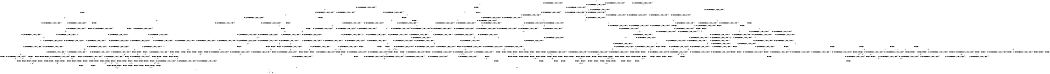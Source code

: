digraph BCG {
size = "7, 10.5";
center = TRUE;
node [shape = circle];
0 [peripheries = 2];
0 -> 1 [label = "EX !0 !ATOMIC_EXCH_BRANCH (1, +1, TRUE, +0, 2, TRUE) !{}"];
0 -> 2 [label = "EX !2 !ATOMIC_EXCH_BRANCH (1, +0, FALSE, +0, 3, TRUE) !{}"];
0 -> 3 [label = "EX !1 !ATOMIC_EXCH_BRANCH (1, +0, TRUE, +0, 1, TRUE) !{}"];
0 -> 4 [label = "EX !0 !ATOMIC_EXCH_BRANCH (1, +1, TRUE, +0, 2, TRUE) !{}"];
0 -> 5 [label = "EX !2 !ATOMIC_EXCH_BRANCH (1, +0, FALSE, +0, 3, TRUE) !{}"];
0 -> 6 [label = "EX !1 !ATOMIC_EXCH_BRANCH (1, +0, TRUE, +0, 1, TRUE) !{}"];
1 -> 7 [label = "EX !2 !ATOMIC_EXCH_BRANCH (1, +0, FALSE, +0, 3, FALSE) !{}"];
2 -> 8 [label = "EX !0 !ATOMIC_EXCH_BRANCH (1, +1, TRUE, +0, 2, TRUE) !{}"];
3 -> 9 [label = "EX !0 !ATOMIC_EXCH_BRANCH (1, +1, TRUE, +0, 2, TRUE) !{}"];
4 -> 7 [label = "EX !2 !ATOMIC_EXCH_BRANCH (1, +0, FALSE, +0, 3, FALSE) !{}"];
4 -> 10 [label = "EX !1 !ATOMIC_EXCH_BRANCH (1, +0, TRUE, +0, 1, FALSE) !{}"];
4 -> 11 [label = "TERMINATE !0"];
4 -> 12 [label = "EX !2 !ATOMIC_EXCH_BRANCH (1, +0, FALSE, +0, 3, FALSE) !{}"];
4 -> 13 [label = "EX !1 !ATOMIC_EXCH_BRANCH (1, +0, TRUE, +0, 1, FALSE) !{}"];
4 -> 14 [label = "TERMINATE !0"];
5 -> 8 [label = "EX !0 !ATOMIC_EXCH_BRANCH (1, +1, TRUE, +0, 2, TRUE) !{}"];
5 -> 15 [label = "EX !1 !ATOMIC_EXCH_BRANCH (1, +0, TRUE, +0, 1, TRUE) !{}"];
5 -> 16 [label = "TERMINATE !2"];
5 -> 17 [label = "EX !0 !ATOMIC_EXCH_BRANCH (1, +1, TRUE, +0, 2, TRUE) !{}"];
5 -> 18 [label = "EX !1 !ATOMIC_EXCH_BRANCH (1, +0, TRUE, +0, 1, TRUE) !{}"];
5 -> 19 [label = "TERMINATE !2"];
6 -> 3 [label = "EX !1 !ATOMIC_EXCH_BRANCH (1, +0, TRUE, +0, 1, TRUE) !{}"];
6 -> 9 [label = "EX !0 !ATOMIC_EXCH_BRANCH (1, +1, TRUE, +0, 2, TRUE) !{}"];
6 -> 20 [label = "EX !2 !ATOMIC_EXCH_BRANCH (1, +0, FALSE, +0, 3, TRUE) !{}"];
6 -> 6 [label = "EX !1 !ATOMIC_EXCH_BRANCH (1, +0, TRUE, +0, 1, TRUE) !{}"];
6 -> 21 [label = "EX !0 !ATOMIC_EXCH_BRANCH (1, +1, TRUE, +0, 2, TRUE) !{}"];
6 -> 22 [label = "EX !2 !ATOMIC_EXCH_BRANCH (1, +0, FALSE, +0, 3, TRUE) !{}"];
7 -> 23 [label = "EX !2 !ATOMIC_EXCH_BRANCH (1, +1, TRUE, +1, 1, TRUE) !{}"];
8 -> 24 [label = "EX !1 !ATOMIC_EXCH_BRANCH (1, +0, TRUE, +0, 1, FALSE) !{}"];
9 -> 10 [label = "EX !1 !ATOMIC_EXCH_BRANCH (1, +0, TRUE, +0, 1, FALSE) !{}"];
10 -> 25 [label = "EX !2 !ATOMIC_EXCH_BRANCH (1, +0, FALSE, +0, 3, TRUE) !{}"];
11 -> 26 [label = "EX !2 !ATOMIC_EXCH_BRANCH (1, +0, FALSE, +0, 3, FALSE) !{}"];
12 -> 23 [label = "EX !2 !ATOMIC_EXCH_BRANCH (1, +1, TRUE, +1, 1, TRUE) !{}"];
12 -> 27 [label = "EX !1 !ATOMIC_EXCH_BRANCH (1, +0, TRUE, +0, 1, FALSE) !{}"];
12 -> 28 [label = "TERMINATE !0"];
12 -> 29 [label = "EX !2 !ATOMIC_EXCH_BRANCH (1, +1, TRUE, +1, 1, TRUE) !{}"];
12 -> 30 [label = "EX !1 !ATOMIC_EXCH_BRANCH (1, +0, TRUE, +0, 1, FALSE) !{}"];
12 -> 31 [label = "TERMINATE !0"];
13 -> 25 [label = "EX !2 !ATOMIC_EXCH_BRANCH (1, +0, FALSE, +0, 3, TRUE) !{}"];
13 -> 32 [label = "TERMINATE !0"];
13 -> 33 [label = "TERMINATE !1"];
13 -> 34 [label = "EX !2 !ATOMIC_EXCH_BRANCH (1, +0, FALSE, +0, 3, TRUE) !{}"];
13 -> 35 [label = "TERMINATE !0"];
13 -> 36 [label = "TERMINATE !1"];
14 -> 26 [label = "EX !2 !ATOMIC_EXCH_BRANCH (1, +0, FALSE, +0, 3, FALSE) !{}"];
14 -> 37 [label = "EX !1 !ATOMIC_EXCH_BRANCH (1, +0, TRUE, +0, 1, FALSE) !{}"];
14 -> 38 [label = "EX !2 !ATOMIC_EXCH_BRANCH (1, +0, FALSE, +0, 3, FALSE) !{}"];
14 -> 39 [label = "EX !1 !ATOMIC_EXCH_BRANCH (1, +0, TRUE, +0, 1, FALSE) !{}"];
15 -> 40 [label = "EX !0 !ATOMIC_EXCH_BRANCH (1, +1, TRUE, +0, 2, TRUE) !{}"];
16 -> 41 [label = "EX !0 !ATOMIC_EXCH_BRANCH (1, +1, TRUE, +0, 2, TRUE) !{}"];
17 -> 24 [label = "EX !1 !ATOMIC_EXCH_BRANCH (1, +0, TRUE, +0, 1, FALSE) !{}"];
17 -> 42 [label = "TERMINATE !0"];
17 -> 43 [label = "TERMINATE !2"];
17 -> 44 [label = "EX !1 !ATOMIC_EXCH_BRANCH (1, +0, TRUE, +0, 1, FALSE) !{}"];
17 -> 45 [label = "TERMINATE !0"];
17 -> 46 [label = "TERMINATE !2"];
18 -> 15 [label = "EX !1 !ATOMIC_EXCH_BRANCH (1, +0, TRUE, +0, 1, TRUE) !{}"];
18 -> 40 [label = "EX !0 !ATOMIC_EXCH_BRANCH (1, +1, TRUE, +0, 2, TRUE) !{}"];
18 -> 47 [label = "TERMINATE !2"];
18 -> 18 [label = "EX !1 !ATOMIC_EXCH_BRANCH (1, +0, TRUE, +0, 1, TRUE) !{}"];
18 -> 48 [label = "EX !0 !ATOMIC_EXCH_BRANCH (1, +1, TRUE, +0, 2, TRUE) !{}"];
18 -> 49 [label = "TERMINATE !2"];
19 -> 41 [label = "EX !0 !ATOMIC_EXCH_BRANCH (1, +1, TRUE, +0, 2, TRUE) !{}"];
19 -> 50 [label = "EX !1 !ATOMIC_EXCH_BRANCH (1, +0, TRUE, +0, 1, TRUE) !{}"];
19 -> 51 [label = "EX !0 !ATOMIC_EXCH_BRANCH (1, +1, TRUE, +0, 2, TRUE) !{}"];
19 -> 52 [label = "EX !1 !ATOMIC_EXCH_BRANCH (1, +0, TRUE, +0, 1, TRUE) !{}"];
20 -> 15 [label = "EX !1 !ATOMIC_EXCH_BRANCH (1, +0, TRUE, +0, 1, TRUE) !{}"];
21 -> 10 [label = "EX !1 !ATOMIC_EXCH_BRANCH (1, +0, TRUE, +0, 1, FALSE) !{}"];
21 -> 53 [label = "EX !2 !ATOMIC_EXCH_BRANCH (1, +0, FALSE, +0, 3, FALSE) !{}"];
21 -> 54 [label = "TERMINATE !0"];
21 -> 13 [label = "EX !1 !ATOMIC_EXCH_BRANCH (1, +0, TRUE, +0, 1, FALSE) !{}"];
21 -> 55 [label = "EX !2 !ATOMIC_EXCH_BRANCH (1, +0, FALSE, +0, 3, FALSE) !{}"];
21 -> 56 [label = "TERMINATE !0"];
22 -> 15 [label = "EX !1 !ATOMIC_EXCH_BRANCH (1, +0, TRUE, +0, 1, TRUE) !{}"];
22 -> 40 [label = "EX !0 !ATOMIC_EXCH_BRANCH (1, +1, TRUE, +0, 2, TRUE) !{}"];
22 -> 47 [label = "TERMINATE !2"];
22 -> 18 [label = "EX !1 !ATOMIC_EXCH_BRANCH (1, +0, TRUE, +0, 1, TRUE) !{}"];
22 -> 48 [label = "EX !0 !ATOMIC_EXCH_BRANCH (1, +1, TRUE, +0, 2, TRUE) !{}"];
22 -> 49 [label = "TERMINATE !2"];
23 -> 57 [label = "EX !1 !ATOMIC_EXCH_BRANCH (1, +0, TRUE, +0, 1, FALSE) !{}"];
24 -> 58 [label = "TERMINATE !0"];
25 -> 58 [label = "TERMINATE !0"];
26 -> 59 [label = "EX !2 !ATOMIC_EXCH_BRANCH (1, +1, TRUE, +1, 1, TRUE) !{}"];
27 -> 60 [label = "EX !2 !ATOMIC_EXCH_BRANCH (1, +1, TRUE, +1, 1, FALSE) !{}"];
28 -> 61 [label = "EX !1 !ATOMIC_EXCH_BRANCH (1, +0, TRUE, +0, 1, FALSE) !{}"];
29 -> 7 [label = "EX !2 !ATOMIC_EXCH_BRANCH (1, +0, FALSE, +0, 3, FALSE) !{}"];
29 -> 57 [label = "EX !1 !ATOMIC_EXCH_BRANCH (1, +0, TRUE, +0, 1, FALSE) !{}"];
29 -> 62 [label = "TERMINATE !0"];
29 -> 12 [label = "EX !2 !ATOMIC_EXCH_BRANCH (1, +0, FALSE, +0, 3, FALSE) !{}"];
29 -> 63 [label = "EX !1 !ATOMIC_EXCH_BRANCH (1, +0, TRUE, +0, 1, FALSE) !{}"];
29 -> 64 [label = "TERMINATE !0"];
30 -> 60 [label = "EX !2 !ATOMIC_EXCH_BRANCH (1, +1, TRUE, +1, 1, FALSE) !{}"];
30 -> 65 [label = "TERMINATE !0"];
30 -> 66 [label = "TERMINATE !1"];
30 -> 67 [label = "EX !2 !ATOMIC_EXCH_BRANCH (1, +1, TRUE, +1, 1, FALSE) !{}"];
30 -> 68 [label = "TERMINATE !0"];
30 -> 69 [label = "TERMINATE !1"];
31 -> 61 [label = "EX !1 !ATOMIC_EXCH_BRANCH (1, +0, TRUE, +0, 1, FALSE) !{}"];
31 -> 59 [label = "EX !2 !ATOMIC_EXCH_BRANCH (1, +1, TRUE, +1, 1, TRUE) !{}"];
31 -> 70 [label = "EX !1 !ATOMIC_EXCH_BRANCH (1, +0, TRUE, +0, 1, FALSE) !{}"];
31 -> 71 [label = "EX !2 !ATOMIC_EXCH_BRANCH (1, +1, TRUE, +1, 1, TRUE) !{}"];
32 -> 72 [label = "EX !2 !ATOMIC_EXCH_BRANCH (1, +0, FALSE, +0, 3, TRUE) !{}"];
33 -> 73 [label = "EX !2 !ATOMIC_EXCH_BRANCH (1, +0, FALSE, +0, 3, TRUE) !{}"];
34 -> 58 [label = "TERMINATE !0"];
34 -> 74 [label = "TERMINATE !2"];
34 -> 75 [label = "TERMINATE !1"];
34 -> 76 [label = "TERMINATE !0"];
34 -> 77 [label = "TERMINATE !2"];
34 -> 78 [label = "TERMINATE !1"];
35 -> 72 [label = "EX !2 !ATOMIC_EXCH_BRANCH (1, +0, FALSE, +0, 3, TRUE) !{}"];
35 -> 79 [label = "TERMINATE !1"];
35 -> 80 [label = "EX !2 !ATOMIC_EXCH_BRANCH (1, +0, FALSE, +0, 3, TRUE) !{}"];
35 -> 81 [label = "TERMINATE !1"];
36 -> 73 [label = "EX !2 !ATOMIC_EXCH_BRANCH (1, +0, FALSE, +0, 3, TRUE) !{}"];
36 -> 79 [label = "TERMINATE !0"];
36 -> 82 [label = "EX !2 !ATOMIC_EXCH_BRANCH (1, +0, FALSE, +0, 3, TRUE) !{}"];
36 -> 81 [label = "TERMINATE !0"];
37 -> 72 [label = "EX !2 !ATOMIC_EXCH_BRANCH (1, +0, FALSE, +0, 3, TRUE) !{}"];
38 -> 59 [label = "EX !2 !ATOMIC_EXCH_BRANCH (1, +1, TRUE, +1, 1, TRUE) !{}"];
38 -> 61 [label = "EX !1 !ATOMIC_EXCH_BRANCH (1, +0, TRUE, +0, 1, FALSE) !{}"];
38 -> 71 [label = "EX !2 !ATOMIC_EXCH_BRANCH (1, +1, TRUE, +1, 1, TRUE) !{}"];
38 -> 70 [label = "EX !1 !ATOMIC_EXCH_BRANCH (1, +0, TRUE, +0, 1, FALSE) !{}"];
39 -> 72 [label = "EX !2 !ATOMIC_EXCH_BRANCH (1, +0, FALSE, +0, 3, TRUE) !{}"];
39 -> 79 [label = "TERMINATE !1"];
39 -> 80 [label = "EX !2 !ATOMIC_EXCH_BRANCH (1, +0, FALSE, +0, 3, TRUE) !{}"];
39 -> 81 [label = "TERMINATE !1"];
40 -> 24 [label = "EX !1 !ATOMIC_EXCH_BRANCH (1, +0, TRUE, +0, 1, FALSE) !{}"];
41 -> 83 [label = "EX !1 !ATOMIC_EXCH_BRANCH (1, +0, TRUE, +0, 1, FALSE) !{}"];
42 -> 84 [label = "EX !1 !ATOMIC_EXCH_BRANCH (1, +0, TRUE, +0, 1, FALSE) !{}"];
43 -> 83 [label = "EX !1 !ATOMIC_EXCH_BRANCH (1, +0, TRUE, +0, 1, FALSE) !{}"];
44 -> 58 [label = "TERMINATE !0"];
44 -> 74 [label = "TERMINATE !2"];
44 -> 75 [label = "TERMINATE !1"];
44 -> 76 [label = "TERMINATE !0"];
44 -> 77 [label = "TERMINATE !2"];
44 -> 78 [label = "TERMINATE !1"];
45 -> 84 [label = "EX !1 !ATOMIC_EXCH_BRANCH (1, +0, TRUE, +0, 1, FALSE) !{}"];
45 -> 85 [label = "TERMINATE !2"];
45 -> 86 [label = "EX !1 !ATOMIC_EXCH_BRANCH (1, +0, TRUE, +0, 1, FALSE) !{}"];
45 -> 87 [label = "TERMINATE !2"];
46 -> 83 [label = "EX !1 !ATOMIC_EXCH_BRANCH (1, +0, TRUE, +0, 1, FALSE) !{}"];
46 -> 85 [label = "TERMINATE !0"];
46 -> 88 [label = "EX !1 !ATOMIC_EXCH_BRANCH (1, +0, TRUE, +0, 1, FALSE) !{}"];
46 -> 87 [label = "TERMINATE !0"];
47 -> 89 [label = "EX !0 !ATOMIC_EXCH_BRANCH (1, +1, TRUE, +0, 2, TRUE) !{}"];
48 -> 24 [label = "EX !1 !ATOMIC_EXCH_BRANCH (1, +0, TRUE, +0, 1, FALSE) !{}"];
48 -> 90 [label = "TERMINATE !0"];
48 -> 91 [label = "TERMINATE !2"];
48 -> 44 [label = "EX !1 !ATOMIC_EXCH_BRANCH (1, +0, TRUE, +0, 1, FALSE) !{}"];
48 -> 92 [label = "TERMINATE !0"];
48 -> 93 [label = "TERMINATE !2"];
49 -> 89 [label = "EX !0 !ATOMIC_EXCH_BRANCH (1, +1, TRUE, +0, 2, TRUE) !{}"];
49 -> 50 [label = "EX !1 !ATOMIC_EXCH_BRANCH (1, +0, TRUE, +0, 1, TRUE) !{}"];
49 -> 94 [label = "EX !0 !ATOMIC_EXCH_BRANCH (1, +1, TRUE, +0, 2, TRUE) !{}"];
49 -> 52 [label = "EX !1 !ATOMIC_EXCH_BRANCH (1, +0, TRUE, +0, 1, TRUE) !{}"];
50 -> 89 [label = "EX !0 !ATOMIC_EXCH_BRANCH (1, +1, TRUE, +0, 2, TRUE) !{}"];
51 -> 83 [label = "EX !1 !ATOMIC_EXCH_BRANCH (1, +0, TRUE, +0, 1, FALSE) !{}"];
51 -> 85 [label = "TERMINATE !0"];
51 -> 88 [label = "EX !1 !ATOMIC_EXCH_BRANCH (1, +0, TRUE, +0, 1, FALSE) !{}"];
51 -> 87 [label = "TERMINATE !0"];
52 -> 50 [label = "EX !1 !ATOMIC_EXCH_BRANCH (1, +0, TRUE, +0, 1, TRUE) !{}"];
52 -> 89 [label = "EX !0 !ATOMIC_EXCH_BRANCH (1, +1, TRUE, +0, 2, TRUE) !{}"];
52 -> 52 [label = "EX !1 !ATOMIC_EXCH_BRANCH (1, +0, TRUE, +0, 1, TRUE) !{}"];
52 -> 94 [label = "EX !0 !ATOMIC_EXCH_BRANCH (1, +1, TRUE, +0, 2, TRUE) !{}"];
53 -> 27 [label = "EX !1 !ATOMIC_EXCH_BRANCH (1, +0, TRUE, +0, 1, FALSE) !{}"];
54 -> 95 [label = "EX !2 !ATOMIC_EXCH_BRANCH (1, +0, FALSE, +0, 3, FALSE) !{}"];
55 -> 27 [label = "EX !1 !ATOMIC_EXCH_BRANCH (1, +0, TRUE, +0, 1, FALSE) !{}"];
55 -> 96 [label = "EX !2 !ATOMIC_EXCH_BRANCH (1, +1, TRUE, +1, 1, TRUE) !{}"];
55 -> 97 [label = "TERMINATE !0"];
55 -> 30 [label = "EX !1 !ATOMIC_EXCH_BRANCH (1, +0, TRUE, +0, 1, FALSE) !{}"];
55 -> 98 [label = "EX !2 !ATOMIC_EXCH_BRANCH (1, +1, TRUE, +1, 1, TRUE) !{}"];
55 -> 99 [label = "TERMINATE !0"];
56 -> 95 [label = "EX !2 !ATOMIC_EXCH_BRANCH (1, +0, FALSE, +0, 3, FALSE) !{}"];
56 -> 37 [label = "EX !1 !ATOMIC_EXCH_BRANCH (1, +0, TRUE, +0, 1, FALSE) !{}"];
56 -> 100 [label = "EX !2 !ATOMIC_EXCH_BRANCH (1, +0, FALSE, +0, 3, FALSE) !{}"];
56 -> 39 [label = "EX !1 !ATOMIC_EXCH_BRANCH (1, +0, TRUE, +0, 1, FALSE) !{}"];
57 -> 25 [label = "EX !2 !ATOMIC_EXCH_BRANCH (1, +0, FALSE, +0, 3, TRUE) !{}"];
58 -> 101 [label = "TERMINATE !2"];
59 -> 102 [label = "EX !1 !ATOMIC_EXCH_BRANCH (1, +0, TRUE, +0, 1, FALSE) !{}"];
60 -> 103 [label = "TERMINATE !0"];
61 -> 104 [label = "EX !2 !ATOMIC_EXCH_BRANCH (1, +1, TRUE, +1, 1, FALSE) !{}"];
62 -> 102 [label = "EX !1 !ATOMIC_EXCH_BRANCH (1, +0, TRUE, +0, 1, FALSE) !{}"];
63 -> 25 [label = "EX !2 !ATOMIC_EXCH_BRANCH (1, +0, FALSE, +0, 3, TRUE) !{}"];
63 -> 105 [label = "TERMINATE !0"];
63 -> 106 [label = "TERMINATE !1"];
63 -> 34 [label = "EX !2 !ATOMIC_EXCH_BRANCH (1, +0, FALSE, +0, 3, TRUE) !{}"];
63 -> 107 [label = "TERMINATE !0"];
63 -> 108 [label = "TERMINATE !1"];
64 -> 102 [label = "EX !1 !ATOMIC_EXCH_BRANCH (1, +0, TRUE, +0, 1, FALSE) !{}"];
64 -> 26 [label = "EX !2 !ATOMIC_EXCH_BRANCH (1, +0, FALSE, +0, 3, FALSE) !{}"];
64 -> 109 [label = "EX !1 !ATOMIC_EXCH_BRANCH (1, +0, TRUE, +0, 1, FALSE) !{}"];
64 -> 38 [label = "EX !2 !ATOMIC_EXCH_BRANCH (1, +0, FALSE, +0, 3, FALSE) !{}"];
65 -> 110 [label = "TERMINATE !1"];
66 -> 110 [label = "TERMINATE !0"];
67 -> 103 [label = "TERMINATE !0"];
67 -> 111 [label = "TERMINATE !2"];
67 -> 112 [label = "TERMINATE !1"];
67 -> 113 [label = "TERMINATE !0"];
67 -> 114 [label = "TERMINATE !2"];
67 -> 115 [label = "TERMINATE !1"];
68 -> 110 [label = "TERMINATE !1"];
68 -> 104 [label = "EX !2 !ATOMIC_EXCH_BRANCH (1, +1, TRUE, +1, 1, FALSE) !{}"];
68 -> 116 [label = "TERMINATE !1"];
68 -> 117 [label = "EX !2 !ATOMIC_EXCH_BRANCH (1, +1, TRUE, +1, 1, FALSE) !{}"];
69 -> 110 [label = "TERMINATE !0"];
69 -> 118 [label = "EX !2 !ATOMIC_EXCH_BRANCH (1, +1, TRUE, +1, 1, FALSE) !{}"];
69 -> 116 [label = "TERMINATE !0"];
69 -> 119 [label = "EX !2 !ATOMIC_EXCH_BRANCH (1, +1, TRUE, +1, 1, FALSE) !{}"];
70 -> 104 [label = "EX !2 !ATOMIC_EXCH_BRANCH (1, +1, TRUE, +1, 1, FALSE) !{}"];
70 -> 110 [label = "TERMINATE !1"];
70 -> 117 [label = "EX !2 !ATOMIC_EXCH_BRANCH (1, +1, TRUE, +1, 1, FALSE) !{}"];
70 -> 116 [label = "TERMINATE !1"];
71 -> 26 [label = "EX !2 !ATOMIC_EXCH_BRANCH (1, +0, FALSE, +0, 3, FALSE) !{}"];
71 -> 102 [label = "EX !1 !ATOMIC_EXCH_BRANCH (1, +0, TRUE, +0, 1, FALSE) !{}"];
71 -> 38 [label = "EX !2 !ATOMIC_EXCH_BRANCH (1, +0, FALSE, +0, 3, FALSE) !{}"];
71 -> 109 [label = "EX !1 !ATOMIC_EXCH_BRANCH (1, +0, TRUE, +0, 1, FALSE) !{}"];
72 -> 101 [label = "TERMINATE !2"];
73 -> 120 [label = "TERMINATE !0"];
74 -> 101 [label = "TERMINATE !0"];
75 -> 120 [label = "TERMINATE !0"];
76 -> 101 [label = "TERMINATE !2"];
76 -> 120 [label = "TERMINATE !1"];
76 -> 121 [label = "TERMINATE !2"];
76 -> 122 [label = "TERMINATE !1"];
77 -> 101 [label = "TERMINATE !0"];
77 -> 123 [label = "TERMINATE !1"];
77 -> 121 [label = "TERMINATE !0"];
77 -> 124 [label = "TERMINATE !1"];
78 -> 120 [label = "TERMINATE !0"];
78 -> 123 [label = "TERMINATE !2"];
78 -> 122 [label = "TERMINATE !0"];
78 -> 124 [label = "TERMINATE !2"];
79 -> 125 [label = "EX !2 !ATOMIC_EXCH_BRANCH (1, +0, FALSE, +0, 3, TRUE) !{}"];
80 -> 101 [label = "TERMINATE !2"];
80 -> 120 [label = "TERMINATE !1"];
80 -> 121 [label = "TERMINATE !2"];
80 -> 122 [label = "TERMINATE !1"];
81 -> 125 [label = "EX !2 !ATOMIC_EXCH_BRANCH (1, +0, FALSE, +0, 3, TRUE) !{}"];
81 -> 126 [label = "EX !2 !ATOMIC_EXCH_BRANCH (1, +0, FALSE, +0, 3, TRUE) !{}"];
82 -> 120 [label = "TERMINATE !0"];
82 -> 123 [label = "TERMINATE !2"];
82 -> 122 [label = "TERMINATE !0"];
82 -> 124 [label = "TERMINATE !2"];
83 -> 101 [label = "TERMINATE !0"];
84 -> 101 [label = "TERMINATE !2"];
85 -> 127 [label = "EX !1 !ATOMIC_EXCH_BRANCH (1, +0, TRUE, +0, 1, FALSE) !{}"];
86 -> 101 [label = "TERMINATE !2"];
86 -> 120 [label = "TERMINATE !1"];
86 -> 121 [label = "TERMINATE !2"];
86 -> 122 [label = "TERMINATE !1"];
87 -> 127 [label = "EX !1 !ATOMIC_EXCH_BRANCH (1, +0, TRUE, +0, 1, FALSE) !{}"];
87 -> 128 [label = "EX !1 !ATOMIC_EXCH_BRANCH (1, +0, TRUE, +0, 1, FALSE) !{}"];
88 -> 101 [label = "TERMINATE !0"];
88 -> 123 [label = "TERMINATE !1"];
88 -> 121 [label = "TERMINATE !0"];
88 -> 124 [label = "TERMINATE !1"];
89 -> 83 [label = "EX !1 !ATOMIC_EXCH_BRANCH (1, +0, TRUE, +0, 1, FALSE) !{}"];
90 -> 129 [label = "TERMINATE !2"];
91 -> 129 [label = "TERMINATE !0"];
92 -> 129 [label = "TERMINATE !2"];
92 -> 84 [label = "EX !1 !ATOMIC_EXCH_BRANCH (1, +0, TRUE, +0, 1, FALSE) !{}"];
92 -> 130 [label = "TERMINATE !2"];
92 -> 86 [label = "EX !1 !ATOMIC_EXCH_BRANCH (1, +0, TRUE, +0, 1, FALSE) !{}"];
93 -> 129 [label = "TERMINATE !0"];
93 -> 83 [label = "EX !1 !ATOMIC_EXCH_BRANCH (1, +0, TRUE, +0, 1, FALSE) !{}"];
93 -> 130 [label = "TERMINATE !0"];
93 -> 88 [label = "EX !1 !ATOMIC_EXCH_BRANCH (1, +0, TRUE, +0, 1, FALSE) !{}"];
94 -> 83 [label = "EX !1 !ATOMIC_EXCH_BRANCH (1, +0, TRUE, +0, 1, FALSE) !{}"];
94 -> 129 [label = "TERMINATE !0"];
94 -> 88 [label = "EX !1 !ATOMIC_EXCH_BRANCH (1, +0, TRUE, +0, 1, FALSE) !{}"];
94 -> 130 [label = "TERMINATE !0"];
95 -> 61 [label = "EX !1 !ATOMIC_EXCH_BRANCH (1, +0, TRUE, +0, 1, FALSE) !{}"];
96 -> 57 [label = "EX !1 !ATOMIC_EXCH_BRANCH (1, +0, TRUE, +0, 1, FALSE) !{}"];
97 -> 61 [label = "EX !1 !ATOMIC_EXCH_BRANCH (1, +0, TRUE, +0, 1, FALSE) !{}"];
98 -> 57 [label = "EX !1 !ATOMIC_EXCH_BRANCH (1, +0, TRUE, +0, 1, FALSE) !{}"];
98 -> 53 [label = "EX !2 !ATOMIC_EXCH_BRANCH (1, +0, FALSE, +0, 3, FALSE) !{}"];
98 -> 131 [label = "TERMINATE !0"];
98 -> 63 [label = "EX !1 !ATOMIC_EXCH_BRANCH (1, +0, TRUE, +0, 1, FALSE) !{}"];
98 -> 55 [label = "EX !2 !ATOMIC_EXCH_BRANCH (1, +0, FALSE, +0, 3, FALSE) !{}"];
98 -> 132 [label = "TERMINATE !0"];
99 -> 61 [label = "EX !1 !ATOMIC_EXCH_BRANCH (1, +0, TRUE, +0, 1, FALSE) !{}"];
99 -> 133 [label = "EX !2 !ATOMIC_EXCH_BRANCH (1, +1, TRUE, +1, 1, TRUE) !{}"];
99 -> 70 [label = "EX !1 !ATOMIC_EXCH_BRANCH (1, +0, TRUE, +0, 1, FALSE) !{}"];
99 -> 134 [label = "EX !2 !ATOMIC_EXCH_BRANCH (1, +1, TRUE, +1, 1, TRUE) !{}"];
100 -> 61 [label = "EX !1 !ATOMIC_EXCH_BRANCH (1, +0, TRUE, +0, 1, FALSE) !{}"];
100 -> 133 [label = "EX !2 !ATOMIC_EXCH_BRANCH (1, +1, TRUE, +1, 1, TRUE) !{}"];
100 -> 70 [label = "EX !1 !ATOMIC_EXCH_BRANCH (1, +0, TRUE, +0, 1, FALSE) !{}"];
100 -> 134 [label = "EX !2 !ATOMIC_EXCH_BRANCH (1, +1, TRUE, +1, 1, TRUE) !{}"];
101 -> 135 [label = "TERMINATE !1"];
102 -> 72 [label = "EX !2 !ATOMIC_EXCH_BRANCH (1, +0, FALSE, +0, 3, TRUE) !{}"];
103 -> 136 [label = "TERMINATE !2"];
104 -> 136 [label = "TERMINATE !2"];
105 -> 137 [label = "TERMINATE !1"];
106 -> 137 [label = "TERMINATE !0"];
107 -> 137 [label = "TERMINATE !1"];
107 -> 72 [label = "EX !2 !ATOMIC_EXCH_BRANCH (1, +0, FALSE, +0, 3, TRUE) !{}"];
107 -> 138 [label = "TERMINATE !1"];
107 -> 80 [label = "EX !2 !ATOMIC_EXCH_BRANCH (1, +0, FALSE, +0, 3, TRUE) !{}"];
108 -> 137 [label = "TERMINATE !0"];
108 -> 73 [label = "EX !2 !ATOMIC_EXCH_BRANCH (1, +0, FALSE, +0, 3, TRUE) !{}"];
108 -> 138 [label = "TERMINATE !0"];
108 -> 82 [label = "EX !2 !ATOMIC_EXCH_BRANCH (1, +0, FALSE, +0, 3, TRUE) !{}"];
109 -> 72 [label = "EX !2 !ATOMIC_EXCH_BRANCH (1, +0, FALSE, +0, 3, TRUE) !{}"];
109 -> 137 [label = "TERMINATE !1"];
109 -> 80 [label = "EX !2 !ATOMIC_EXCH_BRANCH (1, +0, FALSE, +0, 3, TRUE) !{}"];
109 -> 138 [label = "TERMINATE !1"];
110 -> 139 [label = "EX !2 !ATOMIC_EXCH_BRANCH (1, +1, TRUE, +1, 1, FALSE) !{}"];
111 -> 136 [label = "TERMINATE !0"];
112 -> 140 [label = "TERMINATE !0"];
113 -> 136 [label = "TERMINATE !2"];
113 -> 140 [label = "TERMINATE !1"];
113 -> 141 [label = "TERMINATE !2"];
113 -> 142 [label = "TERMINATE !1"];
114 -> 136 [label = "TERMINATE !0"];
114 -> 143 [label = "TERMINATE !1"];
114 -> 141 [label = "TERMINATE !0"];
114 -> 144 [label = "TERMINATE !1"];
115 -> 140 [label = "TERMINATE !0"];
115 -> 143 [label = "TERMINATE !2"];
115 -> 142 [label = "TERMINATE !0"];
115 -> 144 [label = "TERMINATE !2"];
116 -> 139 [label = "EX !2 !ATOMIC_EXCH_BRANCH (1, +1, TRUE, +1, 1, FALSE) !{}"];
116 -> 145 [label = "EX !2 !ATOMIC_EXCH_BRANCH (1, +1, TRUE, +1, 1, FALSE) !{}"];
117 -> 136 [label = "TERMINATE !2"];
117 -> 140 [label = "TERMINATE !1"];
117 -> 141 [label = "TERMINATE !2"];
117 -> 142 [label = "TERMINATE !1"];
118 -> 140 [label = "TERMINATE !0"];
119 -> 140 [label = "TERMINATE !0"];
119 -> 143 [label = "TERMINATE !2"];
119 -> 142 [label = "TERMINATE !0"];
119 -> 144 [label = "TERMINATE !2"];
120 -> 135 [label = "TERMINATE !2"];
121 -> 135 [label = "TERMINATE !1"];
121 -> 146 [label = "TERMINATE !1"];
122 -> 135 [label = "TERMINATE !2"];
122 -> 146 [label = "TERMINATE !2"];
123 -> 135 [label = "TERMINATE !0"];
124 -> 135 [label = "TERMINATE !0"];
124 -> 146 [label = "TERMINATE !0"];
125 -> 135 [label = "TERMINATE !2"];
126 -> 135 [label = "TERMINATE !2"];
126 -> 146 [label = "TERMINATE !2"];
127 -> 135 [label = "TERMINATE !1"];
128 -> 135 [label = "TERMINATE !1"];
128 -> 146 [label = "TERMINATE !1"];
129 -> 127 [label = "EX !1 !ATOMIC_EXCH_BRANCH (1, +0, TRUE, +0, 1, FALSE) !{}"];
130 -> 127 [label = "EX !1 !ATOMIC_EXCH_BRANCH (1, +0, TRUE, +0, 1, FALSE) !{}"];
130 -> 128 [label = "EX !1 !ATOMIC_EXCH_BRANCH (1, +0, TRUE, +0, 1, FALSE) !{}"];
131 -> 102 [label = "EX !1 !ATOMIC_EXCH_BRANCH (1, +0, TRUE, +0, 1, FALSE) !{}"];
132 -> 102 [label = "EX !1 !ATOMIC_EXCH_BRANCH (1, +0, TRUE, +0, 1, FALSE) !{}"];
132 -> 95 [label = "EX !2 !ATOMIC_EXCH_BRANCH (1, +0, FALSE, +0, 3, FALSE) !{}"];
132 -> 109 [label = "EX !1 !ATOMIC_EXCH_BRANCH (1, +0, TRUE, +0, 1, FALSE) !{}"];
132 -> 100 [label = "EX !2 !ATOMIC_EXCH_BRANCH (1, +0, FALSE, +0, 3, FALSE) !{}"];
133 -> 102 [label = "EX !1 !ATOMIC_EXCH_BRANCH (1, +0, TRUE, +0, 1, FALSE) !{}"];
134 -> 102 [label = "EX !1 !ATOMIC_EXCH_BRANCH (1, +0, TRUE, +0, 1, FALSE) !{}"];
134 -> 95 [label = "EX !2 !ATOMIC_EXCH_BRANCH (1, +0, FALSE, +0, 3, FALSE) !{}"];
134 -> 109 [label = "EX !1 !ATOMIC_EXCH_BRANCH (1, +0, TRUE, +0, 1, FALSE) !{}"];
134 -> 100 [label = "EX !2 !ATOMIC_EXCH_BRANCH (1, +0, FALSE, +0, 3, FALSE) !{}"];
135 -> 147 [label = "exit"];
136 -> 148 [label = "TERMINATE !1"];
137 -> 125 [label = "EX !2 !ATOMIC_EXCH_BRANCH (1, +0, FALSE, +0, 3, TRUE) !{}"];
138 -> 125 [label = "EX !2 !ATOMIC_EXCH_BRANCH (1, +0, FALSE, +0, 3, TRUE) !{}"];
138 -> 126 [label = "EX !2 !ATOMIC_EXCH_BRANCH (1, +0, FALSE, +0, 3, TRUE) !{}"];
139 -> 148 [label = "TERMINATE !2"];
140 -> 148 [label = "TERMINATE !2"];
141 -> 148 [label = "TERMINATE !1"];
141 -> 149 [label = "TERMINATE !1"];
142 -> 148 [label = "TERMINATE !2"];
142 -> 149 [label = "TERMINATE !2"];
143 -> 148 [label = "TERMINATE !0"];
144 -> 148 [label = "TERMINATE !0"];
144 -> 149 [label = "TERMINATE !0"];
145 -> 148 [label = "TERMINATE !2"];
145 -> 149 [label = "TERMINATE !2"];
146 -> 150 [label = "exit"];
148 -> 147 [label = "exit"];
149 -> 150 [label = "exit"];
}
